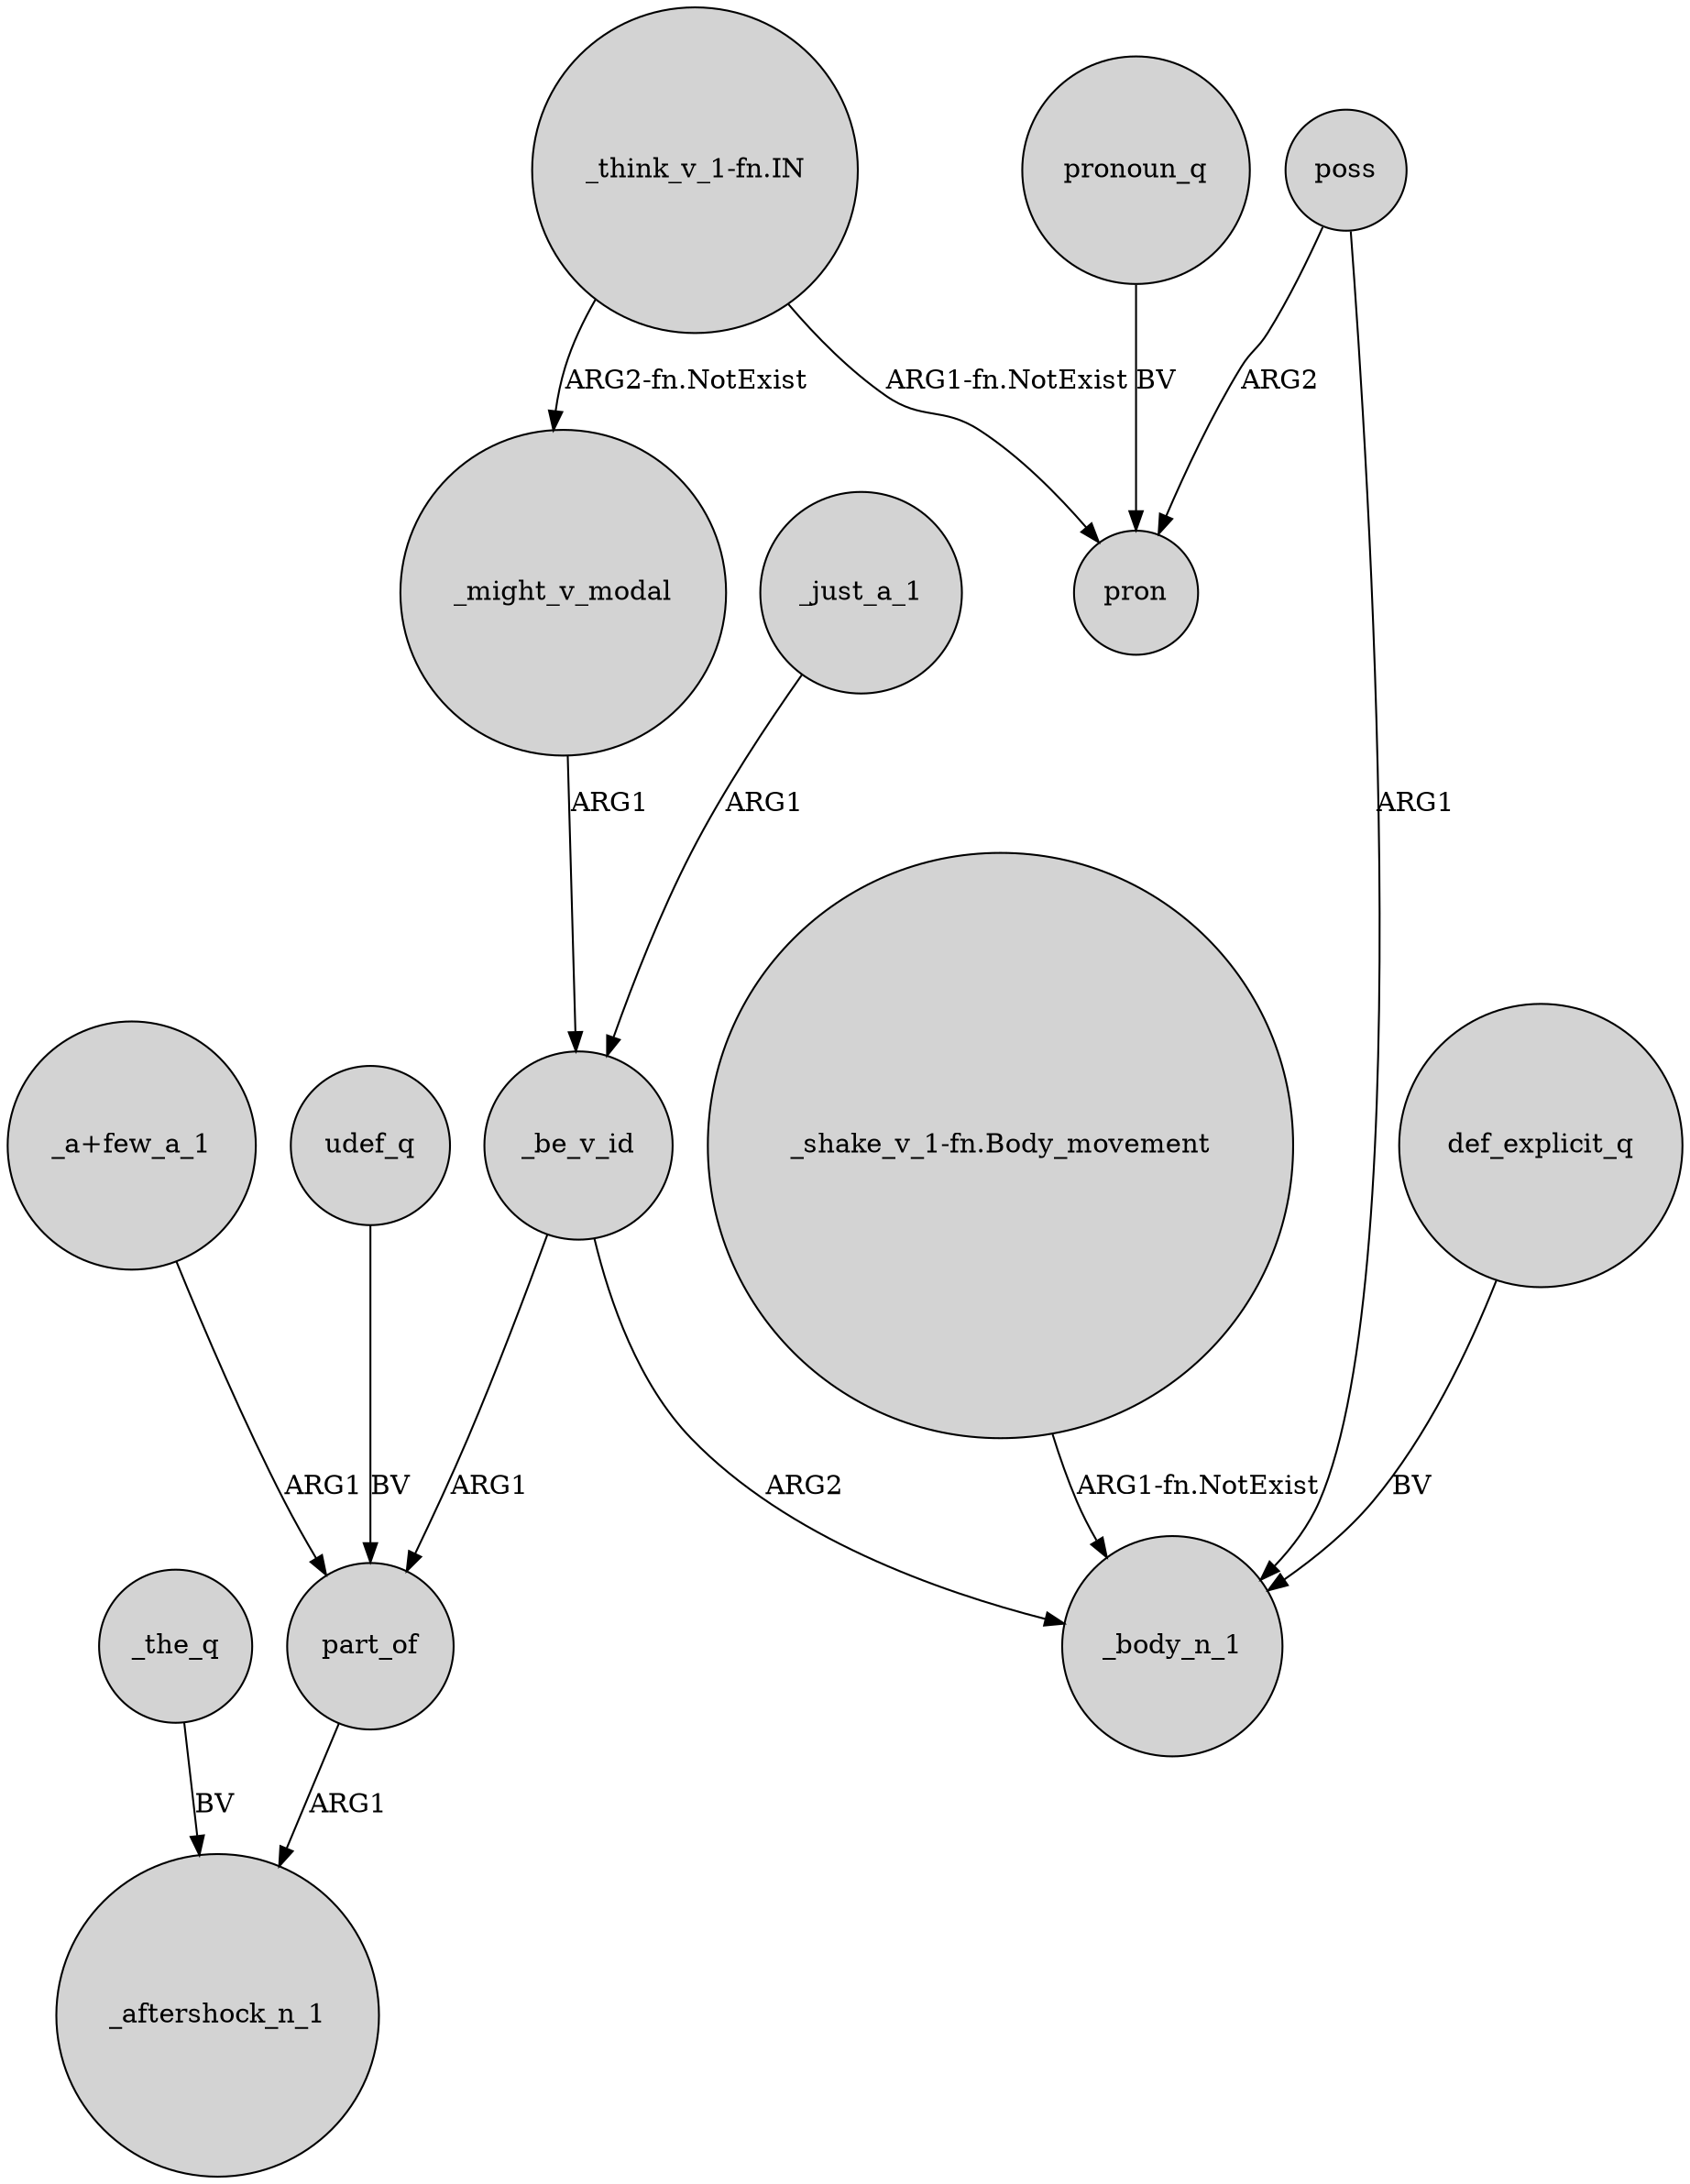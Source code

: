 digraph {
	node [shape=circle style=filled]
	_be_v_id -> part_of [label=ARG1]
	poss -> _body_n_1 [label=ARG1]
	_just_a_1 -> _be_v_id [label=ARG1]
	_be_v_id -> _body_n_1 [label=ARG2]
	udef_q -> part_of [label=BV]
	part_of -> _aftershock_n_1 [label=ARG1]
	_the_q -> _aftershock_n_1 [label=BV]
	"_think_v_1-fn.IN" -> _might_v_modal [label="ARG2-fn.NotExist"]
	poss -> pron [label=ARG2]
	_might_v_modal -> _be_v_id [label=ARG1]
	def_explicit_q -> _body_n_1 [label=BV]
	"_think_v_1-fn.IN" -> pron [label="ARG1-fn.NotExist"]
	"_shake_v_1-fn.Body_movement" -> _body_n_1 [label="ARG1-fn.NotExist"]
	"_a+few_a_1" -> part_of [label=ARG1]
	pronoun_q -> pron [label=BV]
}
